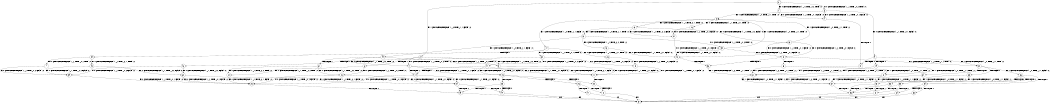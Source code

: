 digraph BCG {
size = "7, 10.5";
center = TRUE;
node [shape = circle];
0 [peripheries = 2];
0 -> 1 [label = "EX !0 !ATOMIC_EXCH_BRANCH (1, +1, TRUE, +0, 2, TRUE) !:0:"];
0 -> 2 [label = "EX !1 !ATOMIC_EXCH_BRANCH (1, +0, TRUE, +1, 1, FALSE) !:0:"];
0 -> 3 [label = "EX !0 !ATOMIC_EXCH_BRANCH (1, +1, TRUE, +0, 2, TRUE) !:0:"];
1 -> 4 [label = "EX !0 !ATOMIC_EXCH_BRANCH (1, +1, TRUE, +0, 1, FALSE) !:0:"];
2 -> 5 [label = "EX !0 !ATOMIC_EXCH_BRANCH (1, +1, TRUE, +0, 2, TRUE) !:0:"];
2 -> 6 [label = "TERMINATE !1"];
2 -> 7 [label = "EX !0 !ATOMIC_EXCH_BRANCH (1, +1, TRUE, +0, 2, TRUE) !:0:"];
3 -> 4 [label = "EX !0 !ATOMIC_EXCH_BRANCH (1, +1, TRUE, +0, 1, FALSE) !:0:"];
3 -> 8 [label = "EX !1 !ATOMIC_EXCH_BRANCH (1, +0, TRUE, +1, 1, TRUE) !:0:"];
3 -> 9 [label = "EX !0 !ATOMIC_EXCH_BRANCH (1, +1, TRUE, +0, 1, FALSE) !:0:"];
4 -> 10 [label = "TERMINATE !0"];
5 -> 11 [label = "EX !0 !ATOMIC_EXCH_BRANCH (1, +1, TRUE, +0, 1, FALSE) !:0:"];
6 -> 12 [label = "EX !0 !ATOMIC_EXCH_BRANCH (1, +1, TRUE, +0, 2, TRUE) !:0:"];
6 -> 13 [label = "EX !0 !ATOMIC_EXCH_BRANCH (1, +1, TRUE, +0, 2, TRUE) !:0:"];
7 -> 11 [label = "EX !0 !ATOMIC_EXCH_BRANCH (1, +1, TRUE, +0, 1, FALSE) !:0:"];
7 -> 14 [label = "TERMINATE !1"];
7 -> 15 [label = "EX !0 !ATOMIC_EXCH_BRANCH (1, +1, TRUE, +0, 1, FALSE) !:0:"];
8 -> 16 [label = "EX !0 !ATOMIC_EXCH_BRANCH (1, +1, TRUE, +0, 1, TRUE) !:0:"];
8 -> 17 [label = "EX !1 !ATOMIC_EXCH_BRANCH (1, +0, TRUE, +1, 1, FALSE) !:0:"];
8 -> 18 [label = "EX !0 !ATOMIC_EXCH_BRANCH (1, +1, TRUE, +0, 1, TRUE) !:0:"];
9 -> 10 [label = "TERMINATE !0"];
9 -> 19 [label = "TERMINATE !0"];
9 -> 20 [label = "EX !1 !ATOMIC_EXCH_BRANCH (1, +0, TRUE, +1, 1, TRUE) !:0:"];
10 -> 21 [label = "EX !1 !ATOMIC_EXCH_BRANCH (1, +0, TRUE, +1, 1, TRUE) !:1:"];
11 -> 22 [label = "TERMINATE !0"];
12 -> 23 [label = "EX !0 !ATOMIC_EXCH_BRANCH (1, +1, TRUE, +0, 1, FALSE) !:0:"];
13 -> 23 [label = "EX !0 !ATOMIC_EXCH_BRANCH (1, +1, TRUE, +0, 1, FALSE) !:0:"];
13 -> 24 [label = "EX !0 !ATOMIC_EXCH_BRANCH (1, +1, TRUE, +0, 1, FALSE) !:0:"];
14 -> 23 [label = "EX !0 !ATOMIC_EXCH_BRANCH (1, +1, TRUE, +0, 1, FALSE) !:0:"];
14 -> 24 [label = "EX !0 !ATOMIC_EXCH_BRANCH (1, +1, TRUE, +0, 1, FALSE) !:0:"];
15 -> 22 [label = "TERMINATE !0"];
15 -> 25 [label = "TERMINATE !1"];
15 -> 26 [label = "TERMINATE !0"];
16 -> 27 [label = "EX !0 !ATOMIC_EXCH_BRANCH (1, +1, TRUE, +0, 2, FALSE) !:0:"];
17 -> 28 [label = "EX !0 !ATOMIC_EXCH_BRANCH (1, +1, TRUE, +0, 1, TRUE) !:0:"];
17 -> 29 [label = "TERMINATE !1"];
17 -> 30 [label = "EX !0 !ATOMIC_EXCH_BRANCH (1, +1, TRUE, +0, 1, TRUE) !:0:"];
18 -> 27 [label = "EX !0 !ATOMIC_EXCH_BRANCH (1, +1, TRUE, +0, 2, FALSE) !:0:"];
18 -> 31 [label = "EX !1 !ATOMIC_EXCH_BRANCH (1, +0, TRUE, +1, 1, TRUE) !:0:"];
18 -> 32 [label = "EX !0 !ATOMIC_EXCH_BRANCH (1, +1, TRUE, +0, 2, FALSE) !:0:"];
19 -> 21 [label = "EX !1 !ATOMIC_EXCH_BRANCH (1, +0, TRUE, +1, 1, TRUE) !:1:"];
19 -> 33 [label = "EX !1 !ATOMIC_EXCH_BRANCH (1, +0, TRUE, +1, 1, TRUE) !:1:"];
20 -> 34 [label = "TERMINATE !0"];
20 -> 35 [label = "TERMINATE !0"];
20 -> 36 [label = "EX !1 !ATOMIC_EXCH_BRANCH (1, +0, TRUE, +1, 1, FALSE) !:0:"];
21 -> 37 [label = "EX !1 !ATOMIC_EXCH_BRANCH (1, +0, TRUE, +1, 1, FALSE) !:1:"];
22 -> 38 [label = "TERMINATE !1"];
23 -> 39 [label = "TERMINATE !0"];
24 -> 39 [label = "TERMINATE !0"];
24 -> 40 [label = "TERMINATE !0"];
25 -> 39 [label = "TERMINATE !0"];
25 -> 40 [label = "TERMINATE !0"];
26 -> 38 [label = "TERMINATE !1"];
26 -> 41 [label = "TERMINATE !1"];
27 -> 42 [label = "EX !0 !ATOMIC_EXCH_BRANCH (1, +1, TRUE, +0, 1, FALSE) !:0:"];
28 -> 43 [label = "EX !0 !ATOMIC_EXCH_BRANCH (1, +1, TRUE, +0, 2, FALSE) !:0:"];
29 -> 44 [label = "EX !0 !ATOMIC_EXCH_BRANCH (1, +1, TRUE, +0, 1, TRUE) !:0:"];
29 -> 45 [label = "EX !0 !ATOMIC_EXCH_BRANCH (1, +1, TRUE, +0, 1, TRUE) !:0:"];
30 -> 43 [label = "EX !0 !ATOMIC_EXCH_BRANCH (1, +1, TRUE, +0, 2, FALSE) !:0:"];
30 -> 46 [label = "TERMINATE !1"];
30 -> 47 [label = "EX !0 !ATOMIC_EXCH_BRANCH (1, +1, TRUE, +0, 2, FALSE) !:0:"];
31 -> 48 [label = "EX !0 !ATOMIC_EXCH_BRANCH (1, +1, TRUE, +0, 2, TRUE) !:0:"];
31 -> 49 [label = "EX !1 !ATOMIC_EXCH_BRANCH (1, +0, TRUE, +1, 1, FALSE) !:0:"];
31 -> 50 [label = "EX !0 !ATOMIC_EXCH_BRANCH (1, +1, TRUE, +0, 2, TRUE) !:0:"];
32 -> 42 [label = "EX !0 !ATOMIC_EXCH_BRANCH (1, +1, TRUE, +0, 1, FALSE) !:0:"];
32 -> 8 [label = "EX !1 !ATOMIC_EXCH_BRANCH (1, +0, TRUE, +1, 1, TRUE) !:0:"];
32 -> 51 [label = "EX !0 !ATOMIC_EXCH_BRANCH (1, +1, TRUE, +0, 1, FALSE) !:0:"];
33 -> 37 [label = "EX !1 !ATOMIC_EXCH_BRANCH (1, +0, TRUE, +1, 1, FALSE) !:1:"];
33 -> 52 [label = "EX !1 !ATOMIC_EXCH_BRANCH (1, +0, TRUE, +1, 1, FALSE) !:1:"];
34 -> 37 [label = "EX !1 !ATOMIC_EXCH_BRANCH (1, +0, TRUE, +1, 1, FALSE) !:1:"];
35 -> 37 [label = "EX !1 !ATOMIC_EXCH_BRANCH (1, +0, TRUE, +1, 1, FALSE) !:1:"];
35 -> 52 [label = "EX !1 !ATOMIC_EXCH_BRANCH (1, +0, TRUE, +1, 1, FALSE) !:1:"];
36 -> 53 [label = "TERMINATE !0"];
36 -> 54 [label = "TERMINATE !1"];
36 -> 55 [label = "TERMINATE !0"];
37 -> 56 [label = "TERMINATE !1"];
38 -> 57 [label = "exit"];
39 -> 57 [label = "exit"];
40 -> 57 [label = "exit"];
41 -> 57 [label = "exit"];
42 -> 58 [label = "TERMINATE !0"];
43 -> 11 [label = "EX !0 !ATOMIC_EXCH_BRANCH (1, +1, TRUE, +0, 1, FALSE) !:0:"];
44 -> 59 [label = "EX !0 !ATOMIC_EXCH_BRANCH (1, +1, TRUE, +0, 2, FALSE) !:0:"];
45 -> 59 [label = "EX !0 !ATOMIC_EXCH_BRANCH (1, +1, TRUE, +0, 2, FALSE) !:0:"];
45 -> 60 [label = "EX !0 !ATOMIC_EXCH_BRANCH (1, +1, TRUE, +0, 2, FALSE) !:0:"];
46 -> 59 [label = "EX !0 !ATOMIC_EXCH_BRANCH (1, +1, TRUE, +0, 2, FALSE) !:0:"];
46 -> 60 [label = "EX !0 !ATOMIC_EXCH_BRANCH (1, +1, TRUE, +0, 2, FALSE) !:0:"];
47 -> 11 [label = "EX !0 !ATOMIC_EXCH_BRANCH (1, +1, TRUE, +0, 1, FALSE) !:0:"];
47 -> 14 [label = "TERMINATE !1"];
47 -> 15 [label = "EX !0 !ATOMIC_EXCH_BRANCH (1, +1, TRUE, +0, 1, FALSE) !:0:"];
48 -> 42 [label = "EX !0 !ATOMIC_EXCH_BRANCH (1, +1, TRUE, +0, 1, FALSE) !:0:"];
49 -> 5 [label = "EX !0 !ATOMIC_EXCH_BRANCH (1, +1, TRUE, +0, 2, TRUE) !:0:"];
49 -> 61 [label = "TERMINATE !1"];
49 -> 7 [label = "EX !0 !ATOMIC_EXCH_BRANCH (1, +1, TRUE, +0, 2, TRUE) !:0:"];
50 -> 42 [label = "EX !0 !ATOMIC_EXCH_BRANCH (1, +1, TRUE, +0, 1, FALSE) !:0:"];
50 -> 8 [label = "EX !1 !ATOMIC_EXCH_BRANCH (1, +0, TRUE, +1, 1, TRUE) !:0:"];
50 -> 51 [label = "EX !0 !ATOMIC_EXCH_BRANCH (1, +1, TRUE, +0, 1, FALSE) !:0:"];
51 -> 58 [label = "TERMINATE !0"];
51 -> 62 [label = "TERMINATE !0"];
51 -> 20 [label = "EX !1 !ATOMIC_EXCH_BRANCH (1, +0, TRUE, +1, 1, TRUE) !:0:"];
52 -> 56 [label = "TERMINATE !1"];
52 -> 63 [label = "TERMINATE !1"];
53 -> 56 [label = "TERMINATE !1"];
54 -> 64 [label = "TERMINATE !0"];
54 -> 65 [label = "TERMINATE !0"];
55 -> 56 [label = "TERMINATE !1"];
55 -> 63 [label = "TERMINATE !1"];
56 -> 57 [label = "exit"];
58 -> 21 [label = "EX !1 !ATOMIC_EXCH_BRANCH (1, +0, TRUE, +1, 1, TRUE) !:1:"];
59 -> 23 [label = "EX !0 !ATOMIC_EXCH_BRANCH (1, +1, TRUE, +0, 1, FALSE) !:0:"];
60 -> 23 [label = "EX !0 !ATOMIC_EXCH_BRANCH (1, +1, TRUE, +0, 1, FALSE) !:0:"];
60 -> 24 [label = "EX !0 !ATOMIC_EXCH_BRANCH (1, +1, TRUE, +0, 1, FALSE) !:0:"];
61 -> 12 [label = "EX !0 !ATOMIC_EXCH_BRANCH (1, +1, TRUE, +0, 2, TRUE) !:0:"];
61 -> 13 [label = "EX !0 !ATOMIC_EXCH_BRANCH (1, +1, TRUE, +0, 2, TRUE) !:0:"];
62 -> 21 [label = "EX !1 !ATOMIC_EXCH_BRANCH (1, +0, TRUE, +1, 1, TRUE) !:1:"];
62 -> 33 [label = "EX !1 !ATOMIC_EXCH_BRANCH (1, +0, TRUE, +1, 1, TRUE) !:1:"];
63 -> 57 [label = "exit"];
64 -> 57 [label = "exit"];
65 -> 57 [label = "exit"];
}
